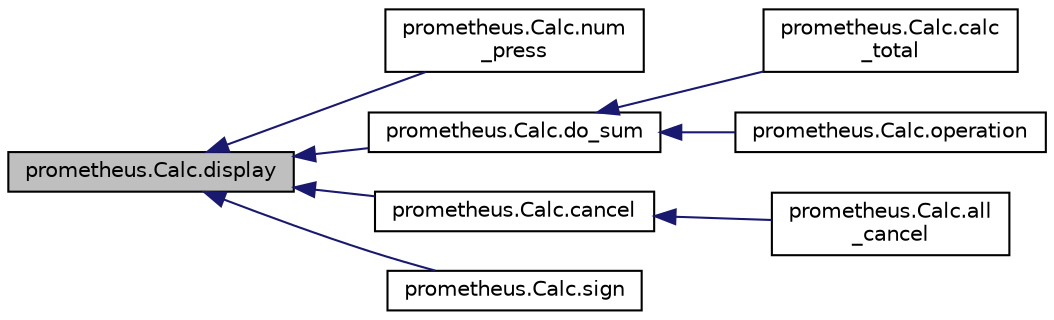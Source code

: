 digraph "prometheus.Calc.display"
{
  edge [fontname="Helvetica",fontsize="10",labelfontname="Helvetica",labelfontsize="10"];
  node [fontname="Helvetica",fontsize="10",shape=record];
  rankdir="LR";
  Node1 [label="prometheus.Calc.display",height=0.2,width=0.4,color="black", fillcolor="grey75", style="filled", fontcolor="black"];
  Node1 -> Node2 [dir="back",color="midnightblue",fontsize="10",style="solid",fontname="Helvetica"];
  Node2 [label="prometheus.Calc.num\l_press",height=0.2,width=0.4,color="black", fillcolor="white", style="filled",URL="$classprometheus_1_1_calc.html#a07896a25fd3444f85ca211f4aaa4ddde"];
  Node1 -> Node3 [dir="back",color="midnightblue",fontsize="10",style="solid",fontname="Helvetica"];
  Node3 [label="prometheus.Calc.do_sum",height=0.2,width=0.4,color="black", fillcolor="white", style="filled",URL="$classprometheus_1_1_calc.html#a9679f9d1cfcab4c279ecb589394ef731"];
  Node3 -> Node4 [dir="back",color="midnightblue",fontsize="10",style="solid",fontname="Helvetica"];
  Node4 [label="prometheus.Calc.calc\l_total",height=0.2,width=0.4,color="black", fillcolor="white", style="filled",URL="$classprometheus_1_1_calc.html#af793a58cceed8c017b95994ecf081c8b"];
  Node3 -> Node5 [dir="back",color="midnightblue",fontsize="10",style="solid",fontname="Helvetica"];
  Node5 [label="prometheus.Calc.operation",height=0.2,width=0.4,color="black", fillcolor="white", style="filled",URL="$classprometheus_1_1_calc.html#a847ac31ac113eb612cf4fff346077706"];
  Node1 -> Node6 [dir="back",color="midnightblue",fontsize="10",style="solid",fontname="Helvetica"];
  Node6 [label="prometheus.Calc.cancel",height=0.2,width=0.4,color="black", fillcolor="white", style="filled",URL="$classprometheus_1_1_calc.html#a7db7b95073430e38f45eaca87da7884c"];
  Node6 -> Node7 [dir="back",color="midnightblue",fontsize="10",style="solid",fontname="Helvetica"];
  Node7 [label="prometheus.Calc.all\l_cancel",height=0.2,width=0.4,color="black", fillcolor="white", style="filled",URL="$classprometheus_1_1_calc.html#a6dc4980460464e30147e5ad4cae23ba1"];
  Node1 -> Node8 [dir="back",color="midnightblue",fontsize="10",style="solid",fontname="Helvetica"];
  Node8 [label="prometheus.Calc.sign",height=0.2,width=0.4,color="black", fillcolor="white", style="filled",URL="$classprometheus_1_1_calc.html#a4494a960d25c3fa3398ca14defc86ee1"];
}
